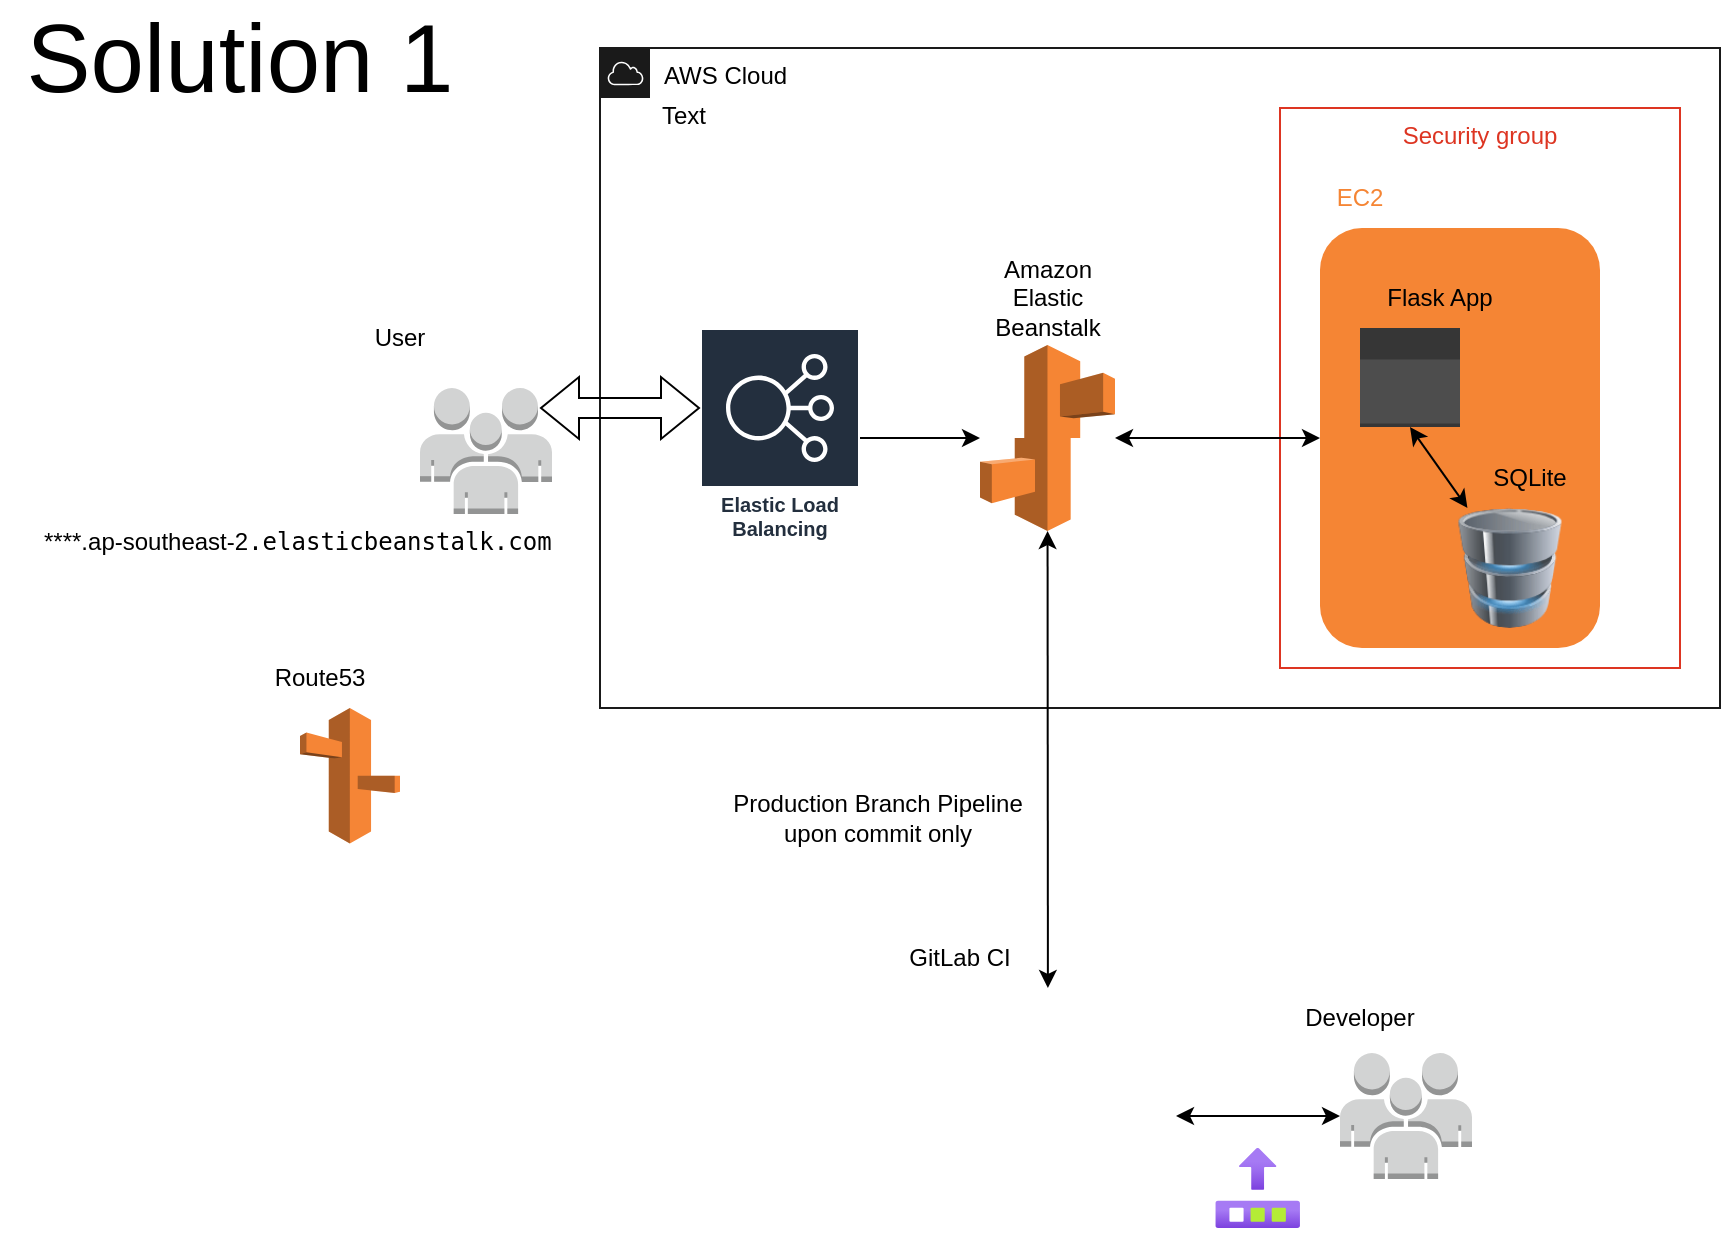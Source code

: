 <mxfile version="21.7.4" type="github">
  <diagram name="Page-1" id="kVDBZ0g_JJDt7dT5dPN7">
    <mxGraphModel dx="2284" dy="774" grid="1" gridSize="10" guides="1" tooltips="1" connect="1" arrows="1" fold="1" page="1" pageScale="1" pageWidth="850" pageHeight="1100" math="0" shadow="0">
      <root>
        <mxCell id="0" />
        <mxCell id="1" parent="0" />
        <mxCell id="qzfVXRtsNQgnUzW1sL9Q-9" value="&lt;font color=&quot;#000000&quot;&gt;AWS Cloud&lt;/font&gt;" style="sketch=0;outlineConnect=0;gradientColor=none;html=1;whiteSpace=wrap;fontSize=12;fontStyle=0;shape=mxgraph.aws4.group;grIcon=mxgraph.aws4.group_aws_cloud;strokeColor=#1A1A1A;fillColor=none;verticalAlign=top;align=left;spacingLeft=30;fontColor=#AAB7B8;dashed=0;" vertex="1" parent="1">
          <mxGeometry x="220" y="60" width="560" height="330" as="geometry" />
        </mxCell>
        <mxCell id="qzfVXRtsNQgnUzW1sL9Q-28" value="" style="group" vertex="1" connectable="0" parent="1">
          <mxGeometry x="270" y="90" width="490" height="280" as="geometry" />
        </mxCell>
        <mxCell id="qzfVXRtsNQgnUzW1sL9Q-3" value="" style="outlineConnect=0;dashed=0;verticalLabelPosition=bottom;verticalAlign=top;align=center;html=1;shape=mxgraph.aws3.elastic_beanstalk;fillColor=#F58534;gradientColor=none;" vertex="1" parent="qzfVXRtsNQgnUzW1sL9Q-28">
          <mxGeometry x="140" y="118.5" width="67.5" height="93" as="geometry" />
        </mxCell>
        <mxCell id="qzfVXRtsNQgnUzW1sL9Q-8" value="Security group" style="fillColor=none;strokeColor=#DD3522;verticalAlign=top;fontStyle=0;fontColor=#DD3522;whiteSpace=wrap;html=1;" vertex="1" parent="qzfVXRtsNQgnUzW1sL9Q-28">
          <mxGeometry x="290" width="200" height="280" as="geometry" />
        </mxCell>
        <mxCell id="qzfVXRtsNQgnUzW1sL9Q-11" value="" style="group;fillColor=none;strokeColor=none;" vertex="1" connectable="0" parent="qzfVXRtsNQgnUzW1sL9Q-28">
          <mxGeometry x="330" y="80" width="120" height="190" as="geometry" />
        </mxCell>
        <mxCell id="qzfVXRtsNQgnUzW1sL9Q-20" value="" style="rounded=1;whiteSpace=wrap;html=1;fillColor=#F58534;strokeColor=none;" vertex="1" parent="qzfVXRtsNQgnUzW1sL9Q-11">
          <mxGeometry x="-20" y="-20" width="140" height="210" as="geometry" />
        </mxCell>
        <mxCell id="qzfVXRtsNQgnUzW1sL9Q-5" value="" style="outlineConnect=0;dashed=0;verticalLabelPosition=bottom;verticalAlign=top;align=center;html=1;shape=mxgraph.aws3.apps;fillColor=#4D4D4D;gradientColor=none;" vertex="1" parent="qzfVXRtsNQgnUzW1sL9Q-11">
          <mxGeometry y="30" width="50" height="49.5" as="geometry" />
        </mxCell>
        <mxCell id="qzfVXRtsNQgnUzW1sL9Q-10" value="Flask App" style="text;html=1;strokeColor=none;fillColor=none;align=center;verticalAlign=middle;whiteSpace=wrap;rounded=0;" vertex="1" parent="qzfVXRtsNQgnUzW1sL9Q-11">
          <mxGeometry x="10" width="60" height="30" as="geometry" />
        </mxCell>
        <mxCell id="qzfVXRtsNQgnUzW1sL9Q-13" value="" style="group" vertex="1" connectable="0" parent="qzfVXRtsNQgnUzW1sL9Q-11">
          <mxGeometry x="45" y="90" width="70" height="90" as="geometry" />
        </mxCell>
        <mxCell id="qzfVXRtsNQgnUzW1sL9Q-6" value="" style="image;html=1;image=img/lib/clip_art/computers/Database_128x128.png" vertex="1" parent="qzfVXRtsNQgnUzW1sL9Q-13">
          <mxGeometry y="30" width="60" height="60" as="geometry" />
        </mxCell>
        <mxCell id="qzfVXRtsNQgnUzW1sL9Q-12" value="SQLite" style="text;html=1;strokeColor=none;fillColor=none;align=center;verticalAlign=middle;whiteSpace=wrap;rounded=0;" vertex="1" parent="qzfVXRtsNQgnUzW1sL9Q-13">
          <mxGeometry x="10" width="60" height="30" as="geometry" />
        </mxCell>
        <mxCell id="qzfVXRtsNQgnUzW1sL9Q-19" value="" style="endArrow=classic;startArrow=classic;html=1;rounded=0;entryX=0.5;entryY=1;entryDx=0;entryDy=0;entryPerimeter=0;" edge="1" parent="qzfVXRtsNQgnUzW1sL9Q-11" source="qzfVXRtsNQgnUzW1sL9Q-6" target="qzfVXRtsNQgnUzW1sL9Q-5">
          <mxGeometry width="50" height="50" relative="1" as="geometry">
            <mxPoint x="-95" y="380" as="sourcePoint" />
            <mxPoint x="-45" y="330" as="targetPoint" />
          </mxGeometry>
        </mxCell>
        <mxCell id="qzfVXRtsNQgnUzW1sL9Q-15" value="Elastic Load Balancing" style="sketch=0;outlineConnect=0;fontColor=#232F3E;gradientColor=none;strokeColor=#ffffff;fillColor=#232F3E;dashed=0;verticalLabelPosition=middle;verticalAlign=bottom;align=center;html=1;whiteSpace=wrap;fontSize=10;fontStyle=1;spacing=3;shape=mxgraph.aws4.productIcon;prIcon=mxgraph.aws4.elastic_load_balancing;" vertex="1" parent="qzfVXRtsNQgnUzW1sL9Q-28">
          <mxGeometry y="110" width="80" height="110" as="geometry" />
        </mxCell>
        <mxCell id="qzfVXRtsNQgnUzW1sL9Q-16" value="" style="endArrow=classic;html=1;rounded=0;" edge="1" parent="qzfVXRtsNQgnUzW1sL9Q-28" source="qzfVXRtsNQgnUzW1sL9Q-15" target="qzfVXRtsNQgnUzW1sL9Q-3">
          <mxGeometry width="50" height="50" relative="1" as="geometry">
            <mxPoint x="210" y="190" as="sourcePoint" />
            <mxPoint x="260" y="130" as="targetPoint" />
          </mxGeometry>
        </mxCell>
        <mxCell id="qzfVXRtsNQgnUzW1sL9Q-18" value="" style="endArrow=classic;startArrow=classic;html=1;rounded=0;" edge="1" parent="qzfVXRtsNQgnUzW1sL9Q-28" source="qzfVXRtsNQgnUzW1sL9Q-3">
          <mxGeometry width="50" height="50" relative="1" as="geometry">
            <mxPoint x="160" y="90" as="sourcePoint" />
            <mxPoint x="310" y="165" as="targetPoint" />
          </mxGeometry>
        </mxCell>
        <mxCell id="qzfVXRtsNQgnUzW1sL9Q-22" value="Amazon Elastic Beanstalk" style="text;html=1;strokeColor=none;fillColor=none;align=center;verticalAlign=middle;whiteSpace=wrap;rounded=0;" vertex="1" parent="qzfVXRtsNQgnUzW1sL9Q-28">
          <mxGeometry x="133.75" y="80" width="80" height="30" as="geometry" />
        </mxCell>
        <mxCell id="qzfVXRtsNQgnUzW1sL9Q-27" value="EC2" style="text;html=1;strokeColor=none;fillColor=none;align=center;verticalAlign=middle;whiteSpace=wrap;rounded=0;fontColor=#F58534;" vertex="1" parent="qzfVXRtsNQgnUzW1sL9Q-28">
          <mxGeometry x="300" y="30" width="60" height="30" as="geometry" />
        </mxCell>
        <mxCell id="qzfVXRtsNQgnUzW1sL9Q-60" value="Text" style="text;html=1;strokeColor=none;fillColor=none;align=center;verticalAlign=middle;whiteSpace=wrap;rounded=0;" vertex="1" parent="qzfVXRtsNQgnUzW1sL9Q-28">
          <mxGeometry x="-38" y="-11" width="60" height="30" as="geometry" />
        </mxCell>
        <mxCell id="qzfVXRtsNQgnUzW1sL9Q-29" value="" style="outlineConnect=0;dashed=0;verticalLabelPosition=bottom;verticalAlign=top;align=center;html=1;shape=mxgraph.aws3.users;fillColor=#D2D3D3;gradientColor=none;" vertex="1" parent="1">
          <mxGeometry x="590" y="562.5" width="66" height="63" as="geometry" />
        </mxCell>
        <mxCell id="qzfVXRtsNQgnUzW1sL9Q-31" value="&lt;div&gt;&lt;br&gt;&lt;/div&gt;&lt;div&gt;&lt;br&gt;&lt;/div&gt;&lt;div&gt;&lt;br&gt;&lt;/div&gt;&lt;div&gt;&lt;br&gt;&lt;/div&gt;&lt;div&gt;&lt;br&gt;&lt;/div&gt;&lt;div&gt;&lt;br&gt;&lt;/div&gt;&lt;div&gt;&lt;br&gt;&lt;/div&gt;&lt;div&gt;&lt;br&gt;&lt;/div&gt;&lt;div&gt;&lt;br&gt;&lt;/div&gt;&lt;div&gt;&lt;br&gt;&lt;/div&gt;&lt;div&gt;&lt;br&gt;&lt;/div&gt;&lt;div&gt;&lt;br&gt;&lt;/div&gt;&lt;div&gt;&lt;br&gt;&lt;/div&gt;&lt;div&gt;&lt;br&gt;&lt;/div&gt;&lt;div&gt;&lt;br&gt;&lt;/div&gt;&lt;div&gt;&lt;br&gt;&lt;/div&gt;" style="shape=flexArrow;endArrow=classic;startArrow=classic;html=1;rounded=0;" edge="1" parent="1">
          <mxGeometry width="100" height="100" relative="1" as="geometry">
            <mxPoint x="190" y="240" as="sourcePoint" />
            <mxPoint x="270" y="240" as="targetPoint" />
          </mxGeometry>
        </mxCell>
        <mxCell id="qzfVXRtsNQgnUzW1sL9Q-33" value="Solution 1" style="text;html=1;strokeColor=none;fillColor=none;align=center;verticalAlign=middle;whiteSpace=wrap;rounded=0;fontSize=48;" vertex="1" parent="1">
          <mxGeometry x="-80" y="50" width="240" height="30" as="geometry" />
        </mxCell>
        <mxCell id="qzfVXRtsNQgnUzW1sL9Q-45" value="" style="shape=image;html=1;verticalAlign=top;verticalLabelPosition=bottom;labelBackgroundColor=#ffffff;imageAspect=0;aspect=fixed;image=https://cdn4.iconfinder.com/data/icons/socialcones/508/Gitlab-128.png" vertex="1" parent="1">
          <mxGeometry x="380" y="530" width="128" height="128" as="geometry" />
        </mxCell>
        <mxCell id="qzfVXRtsNQgnUzW1sL9Q-46" value="GitLab CI" style="text;html=1;strokeColor=none;fillColor=none;align=center;verticalAlign=middle;whiteSpace=wrap;rounded=0;" vertex="1" parent="1">
          <mxGeometry x="370" y="500" width="60" height="30" as="geometry" />
        </mxCell>
        <mxCell id="qzfVXRtsNQgnUzW1sL9Q-48" value="" style="endArrow=classic;startArrow=classic;html=1;rounded=0;" edge="1" parent="1" source="qzfVXRtsNQgnUzW1sL9Q-3" target="qzfVXRtsNQgnUzW1sL9Q-45">
          <mxGeometry width="50" height="50" relative="1" as="geometry">
            <mxPoint x="390" y="370" as="sourcePoint" />
            <mxPoint x="440" y="320" as="targetPoint" />
          </mxGeometry>
        </mxCell>
        <mxCell id="qzfVXRtsNQgnUzW1sL9Q-49" value="&lt;div&gt;Production Branch Pipeline&lt;/div&gt;&lt;div&gt;upon commit only&lt;br&gt;&lt;/div&gt;" style="text;html=1;strokeColor=none;fillColor=none;align=center;verticalAlign=middle;whiteSpace=wrap;rounded=0;" vertex="1" parent="1">
          <mxGeometry x="278" y="430" width="162" height="30" as="geometry" />
        </mxCell>
        <mxCell id="qzfVXRtsNQgnUzW1sL9Q-51" value="Developer" style="text;html=1;strokeColor=none;fillColor=none;align=center;verticalAlign=middle;whiteSpace=wrap;rounded=0;" vertex="1" parent="1">
          <mxGeometry x="560" y="530" width="80" height="30" as="geometry" />
        </mxCell>
        <mxCell id="qzfVXRtsNQgnUzW1sL9Q-52" value="User" style="text;html=1;strokeColor=none;fillColor=none;align=center;verticalAlign=middle;whiteSpace=wrap;rounded=0;" vertex="1" parent="1">
          <mxGeometry x="90" y="190" width="60" height="30" as="geometry" />
        </mxCell>
        <mxCell id="qzfVXRtsNQgnUzW1sL9Q-53" value="" style="outlineConnect=0;dashed=0;verticalLabelPosition=bottom;verticalAlign=top;align=center;html=1;shape=mxgraph.aws3.users;fillColor=#D2D3D3;gradientColor=none;" vertex="1" parent="1">
          <mxGeometry x="130" y="230" width="66" height="63" as="geometry" />
        </mxCell>
        <mxCell id="qzfVXRtsNQgnUzW1sL9Q-54" value="" style="endArrow=classic;startArrow=classic;html=1;rounded=0;entryX=1;entryY=0.5;entryDx=0;entryDy=0;" edge="1" parent="1" source="qzfVXRtsNQgnUzW1sL9Q-29" target="qzfVXRtsNQgnUzW1sL9Q-45">
          <mxGeometry width="50" height="50" relative="1" as="geometry">
            <mxPoint x="454" y="312" as="sourcePoint" />
            <mxPoint x="454" y="540" as="targetPoint" />
          </mxGeometry>
        </mxCell>
        <mxCell id="qzfVXRtsNQgnUzW1sL9Q-55" value="" style="image;aspect=fixed;html=1;points=[];align=center;fontSize=12;image=img/lib/azure2/general/Commit.svg;" vertex="1" parent="1">
          <mxGeometry x="527.65" y="610" width="42.35" height="40" as="geometry" />
        </mxCell>
        <mxCell id="qzfVXRtsNQgnUzW1sL9Q-57" value="****.ap-southeast-2&lt;code class=&quot;code&quot;&gt;.elasticbeanstalk.com&lt;/code&gt;" style="text;whiteSpace=wrap;html=1;" vertex="1" parent="1">
          <mxGeometry x="-60" y="293" width="360" height="40" as="geometry" />
        </mxCell>
        <mxCell id="qzfVXRtsNQgnUzW1sL9Q-58" value="" style="outlineConnect=0;dashed=0;verticalLabelPosition=bottom;verticalAlign=top;align=center;html=1;shape=mxgraph.aws3.route_53;fillColor=#F58536;gradientColor=none;" vertex="1" parent="1">
          <mxGeometry x="70" y="390" width="50" height="67.75" as="geometry" />
        </mxCell>
        <mxCell id="qzfVXRtsNQgnUzW1sL9Q-59" value="Route53" style="text;html=1;strokeColor=none;fillColor=none;align=center;verticalAlign=middle;whiteSpace=wrap;rounded=0;" vertex="1" parent="1">
          <mxGeometry x="50" y="360" width="60" height="30" as="geometry" />
        </mxCell>
      </root>
    </mxGraphModel>
  </diagram>
</mxfile>
